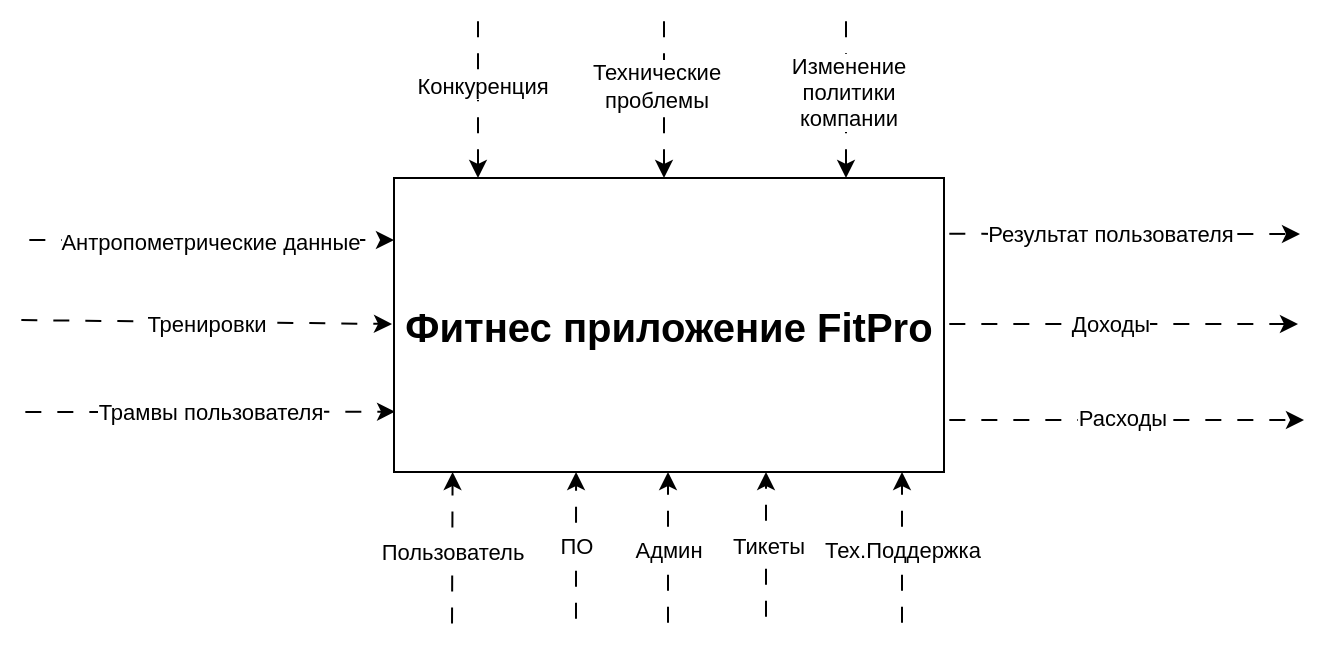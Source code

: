 <mxfile version="26.1.3">
  <diagram name="Страница — 1" id="E1jQX4m07dmZnOetyv6S">
    <mxGraphModel dx="875" dy="459" grid="0" gridSize="10" guides="1" tooltips="1" connect="1" arrows="1" fold="1" page="1" pageScale="1" pageWidth="1200" pageHeight="1600" math="0" shadow="0">
      <root>
        <mxCell id="0" />
        <mxCell id="1" parent="0" />
        <mxCell id="2Nk7u6I6C_ar8rQGjp3k-1" value="&lt;font style=&quot;font-size: 20px;&quot;&gt;&lt;b&gt;Фитнес приложение FitPro&lt;/b&gt;&lt;/font&gt;" style="rounded=0;whiteSpace=wrap;html=1;" vertex="1" parent="1">
          <mxGeometry x="465" y="229" width="275" height="147" as="geometry" />
        </mxCell>
        <mxCell id="2Nk7u6I6C_ar8rQGjp3k-3" value="" style="endArrow=classic;html=1;rounded=0;entryX=0.25;entryY=0;entryDx=0;entryDy=0;flowAnimation=1;" edge="1" parent="1">
          <mxGeometry width="50" height="50" relative="1" as="geometry">
            <mxPoint x="507" y="148" as="sourcePoint" />
            <mxPoint x="507" y="229" as="targetPoint" />
          </mxGeometry>
        </mxCell>
        <mxCell id="2Nk7u6I6C_ar8rQGjp3k-14" value="Конкуренция" style="edgeLabel;html=1;align=center;verticalAlign=middle;resizable=0;points=[];" vertex="1" connectable="0" parent="2Nk7u6I6C_ar8rQGjp3k-3">
          <mxGeometry x="-0.136" y="2" relative="1" as="geometry">
            <mxPoint as="offset" />
          </mxGeometry>
        </mxCell>
        <mxCell id="2Nk7u6I6C_ar8rQGjp3k-4" value="" style="endArrow=classic;html=1;rounded=0;entryX=0.25;entryY=0;entryDx=0;entryDy=0;flowAnimation=1;" edge="1" parent="1">
          <mxGeometry width="50" height="50" relative="1" as="geometry">
            <mxPoint x="600" y="148" as="sourcePoint" />
            <mxPoint x="600" y="229" as="targetPoint" />
          </mxGeometry>
        </mxCell>
        <mxCell id="2Nk7u6I6C_ar8rQGjp3k-15" value="Технические&lt;div&gt;проблемы&lt;/div&gt;" style="edgeLabel;html=1;align=center;verticalAlign=middle;resizable=0;points=[];" vertex="1" connectable="0" parent="2Nk7u6I6C_ar8rQGjp3k-4">
          <mxGeometry x="-0.136" y="-4" relative="1" as="geometry">
            <mxPoint as="offset" />
          </mxGeometry>
        </mxCell>
        <mxCell id="2Nk7u6I6C_ar8rQGjp3k-5" value="" style="endArrow=classic;html=1;rounded=0;entryX=0.25;entryY=0;entryDx=0;entryDy=0;flowAnimation=1;" edge="1" parent="1">
          <mxGeometry width="50" height="50" relative="1" as="geometry">
            <mxPoint x="691" y="148" as="sourcePoint" />
            <mxPoint x="691" y="229" as="targetPoint" />
          </mxGeometry>
        </mxCell>
        <mxCell id="2Nk7u6I6C_ar8rQGjp3k-16" value="Изменение&lt;div&gt;политики&lt;/div&gt;&lt;div&gt;компании&lt;/div&gt;" style="edgeLabel;html=1;align=center;verticalAlign=middle;resizable=0;points=[];" vertex="1" connectable="0" parent="2Nk7u6I6C_ar8rQGjp3k-5">
          <mxGeometry x="-0.062" y="1" relative="1" as="geometry">
            <mxPoint as="offset" />
          </mxGeometry>
        </mxCell>
        <mxCell id="2Nk7u6I6C_ar8rQGjp3k-17" value="" style="endArrow=classic;html=1;rounded=0;flowAnimation=1;" edge="1" parent="1">
          <mxGeometry width="50" height="50" relative="1" as="geometry">
            <mxPoint x="276" y="300" as="sourcePoint" />
            <mxPoint x="464" y="302" as="targetPoint" />
          </mxGeometry>
        </mxCell>
        <mxCell id="2Nk7u6I6C_ar8rQGjp3k-24" value="Тренировки" style="edgeLabel;html=1;align=center;verticalAlign=middle;resizable=0;points=[];" vertex="1" connectable="0" parent="2Nk7u6I6C_ar8rQGjp3k-17">
          <mxGeometry x="0.008" y="-1" relative="1" as="geometry">
            <mxPoint as="offset" />
          </mxGeometry>
        </mxCell>
        <mxCell id="2Nk7u6I6C_ar8rQGjp3k-18" value="" style="endArrow=classic;html=1;rounded=0;entryX=0.172;entryY=0.997;entryDx=0;entryDy=0;entryPerimeter=0;flowAnimation=1;" edge="1" parent="1">
          <mxGeometry width="50" height="50" relative="1" as="geometry">
            <mxPoint x="494" y="454.44" as="sourcePoint" />
            <mxPoint x="494.3" y="375.999" as="targetPoint" />
          </mxGeometry>
        </mxCell>
        <mxCell id="2Nk7u6I6C_ar8rQGjp3k-19" value="Пользователь" style="edgeLabel;html=1;align=center;verticalAlign=middle;resizable=0;points=[];" vertex="1" connectable="0" parent="2Nk7u6I6C_ar8rQGjp3k-18">
          <mxGeometry x="-0.006" relative="1" as="geometry">
            <mxPoint as="offset" />
          </mxGeometry>
        </mxCell>
        <mxCell id="2Nk7u6I6C_ar8rQGjp3k-20" value="" style="endArrow=classic;html=1;rounded=0;entryX=0.172;entryY=0.997;entryDx=0;entryDy=0;entryPerimeter=0;flowAnimation=1;" edge="1" parent="1">
          <mxGeometry width="50" height="50" relative="1" as="geometry">
            <mxPoint x="602" y="454" as="sourcePoint" />
            <mxPoint x="602" y="376" as="targetPoint" />
          </mxGeometry>
        </mxCell>
        <mxCell id="2Nk7u6I6C_ar8rQGjp3k-21" value="Админ" style="edgeLabel;html=1;align=center;verticalAlign=middle;resizable=0;points=[];" vertex="1" connectable="0" parent="2Nk7u6I6C_ar8rQGjp3k-20">
          <mxGeometry x="-0.006" relative="1" as="geometry">
            <mxPoint as="offset" />
          </mxGeometry>
        </mxCell>
        <mxCell id="2Nk7u6I6C_ar8rQGjp3k-22" value="" style="endArrow=classic;html=1;rounded=0;entryX=0.172;entryY=0.997;entryDx=0;entryDy=0;entryPerimeter=0;flowAnimation=1;" edge="1" parent="1">
          <mxGeometry width="50" height="50" relative="1" as="geometry">
            <mxPoint x="719" y="454" as="sourcePoint" />
            <mxPoint x="719" y="376" as="targetPoint" />
          </mxGeometry>
        </mxCell>
        <mxCell id="2Nk7u6I6C_ar8rQGjp3k-23" value="Тех.Поддержка" style="edgeLabel;html=1;align=center;verticalAlign=middle;resizable=0;points=[];" vertex="1" connectable="0" parent="2Nk7u6I6C_ar8rQGjp3k-22">
          <mxGeometry x="-0.006" relative="1" as="geometry">
            <mxPoint as="offset" />
          </mxGeometry>
        </mxCell>
        <mxCell id="2Nk7u6I6C_ar8rQGjp3k-26" value="" style="endArrow=classic;html=1;rounded=0;exitX=1;exitY=0.19;exitDx=0;exitDy=0;exitPerimeter=0;flowAnimation=1;" edge="1" parent="1" source="2Nk7u6I6C_ar8rQGjp3k-1">
          <mxGeometry width="50" height="50" relative="1" as="geometry">
            <mxPoint x="767" y="290" as="sourcePoint" />
            <mxPoint x="918" y="257" as="targetPoint" />
          </mxGeometry>
        </mxCell>
        <mxCell id="2Nk7u6I6C_ar8rQGjp3k-27" value="Результат пользователя" style="edgeLabel;html=1;align=center;verticalAlign=middle;resizable=0;points=[];" vertex="1" connectable="0" parent="2Nk7u6I6C_ar8rQGjp3k-26">
          <mxGeometry x="0.26" y="-2" relative="1" as="geometry">
            <mxPoint x="-29" y="-2" as="offset" />
          </mxGeometry>
        </mxCell>
        <mxCell id="2Nk7u6I6C_ar8rQGjp3k-28" value="" style="endArrow=classic;html=1;rounded=0;exitX=1;exitY=0.19;exitDx=0;exitDy=0;exitPerimeter=0;flowAnimation=1;" edge="1" parent="1">
          <mxGeometry width="50" height="50" relative="1" as="geometry">
            <mxPoint x="740" y="302" as="sourcePoint" />
            <mxPoint x="917" y="302" as="targetPoint" />
          </mxGeometry>
        </mxCell>
        <mxCell id="2Nk7u6I6C_ar8rQGjp3k-29" value="Доходы" style="edgeLabel;html=1;align=center;verticalAlign=middle;resizable=0;points=[];" vertex="1" connectable="0" parent="2Nk7u6I6C_ar8rQGjp3k-28">
          <mxGeometry x="0.26" y="-2" relative="1" as="geometry">
            <mxPoint x="-29" y="-2" as="offset" />
          </mxGeometry>
        </mxCell>
        <mxCell id="2Nk7u6I6C_ar8rQGjp3k-30" value="" style="endArrow=classic;html=1;rounded=0;exitX=1;exitY=0.19;exitDx=0;exitDy=0;exitPerimeter=0;flowAnimation=1;" edge="1" parent="1">
          <mxGeometry width="50" height="50" relative="1" as="geometry">
            <mxPoint x="740" y="350" as="sourcePoint" />
            <mxPoint x="920" y="350" as="targetPoint" />
          </mxGeometry>
        </mxCell>
        <mxCell id="2Nk7u6I6C_ar8rQGjp3k-33" value="Расходы" style="edgeLabel;html=1;align=center;verticalAlign=middle;resizable=0;points=[];" vertex="1" connectable="0" parent="2Nk7u6I6C_ar8rQGjp3k-30">
          <mxGeometry x="-0.035" y="3" relative="1" as="geometry">
            <mxPoint x="2" y="2" as="offset" />
          </mxGeometry>
        </mxCell>
        <mxCell id="2Nk7u6I6C_ar8rQGjp3k-36" value="" style="endArrow=classic;html=1;rounded=0;flowAnimation=1;" edge="1" parent="1">
          <mxGeometry width="50" height="50" relative="1" as="geometry">
            <mxPoint x="651" y="451" as="sourcePoint" />
            <mxPoint x="651" y="376" as="targetPoint" />
          </mxGeometry>
        </mxCell>
        <mxCell id="2Nk7u6I6C_ar8rQGjp3k-37" value="Тикеты" style="edgeLabel;html=1;align=center;verticalAlign=middle;resizable=0;points=[];" vertex="1" connectable="0" parent="2Nk7u6I6C_ar8rQGjp3k-36">
          <mxGeometry x="0.008" y="-1" relative="1" as="geometry">
            <mxPoint as="offset" />
          </mxGeometry>
        </mxCell>
        <mxCell id="2Nk7u6I6C_ar8rQGjp3k-40" value="" style="endArrow=classic;html=1;rounded=0;entryX=0.331;entryY=1;entryDx=0;entryDy=0;entryPerimeter=0;flowAnimation=1;" edge="1" parent="1" target="2Nk7u6I6C_ar8rQGjp3k-1">
          <mxGeometry width="50" height="50" relative="1" as="geometry">
            <mxPoint x="556" y="452" as="sourcePoint" />
            <mxPoint x="601" y="424" as="targetPoint" />
          </mxGeometry>
        </mxCell>
        <mxCell id="2Nk7u6I6C_ar8rQGjp3k-42" value="ПО" style="edgeLabel;html=1;align=center;verticalAlign=middle;resizable=0;points=[];" vertex="1" connectable="0" parent="2Nk7u6I6C_ar8rQGjp3k-40">
          <mxGeometry x="0.022" relative="1" as="geometry">
            <mxPoint as="offset" />
          </mxGeometry>
        </mxCell>
        <mxCell id="2Nk7u6I6C_ar8rQGjp3k-43" value="" style="endArrow=classic;html=1;rounded=0;entryX=0.002;entryY=0.795;entryDx=0;entryDy=0;entryPerimeter=0;flowAnimation=1;" edge="1" parent="1" target="2Nk7u6I6C_ar8rQGjp3k-1">
          <mxGeometry width="50" height="50" relative="1" as="geometry">
            <mxPoint x="278" y="346" as="sourcePoint" />
            <mxPoint x="405" y="330" as="targetPoint" />
          </mxGeometry>
        </mxCell>
        <mxCell id="2Nk7u6I6C_ar8rQGjp3k-44" value="Трамвы пользователя" style="edgeLabel;html=1;align=center;verticalAlign=middle;resizable=0;points=[];" vertex="1" connectable="0" parent="2Nk7u6I6C_ar8rQGjp3k-43">
          <mxGeometry x="0.013" relative="1" as="geometry">
            <mxPoint as="offset" />
          </mxGeometry>
        </mxCell>
        <mxCell id="2Nk7u6I6C_ar8rQGjp3k-45" value="" style="endArrow=classic;html=1;rounded=0;flowAnimation=1;" edge="1" parent="1">
          <mxGeometry width="50" height="50" relative="1" as="geometry">
            <mxPoint x="280" y="260" as="sourcePoint" />
            <mxPoint x="465" y="260" as="targetPoint" />
          </mxGeometry>
        </mxCell>
        <mxCell id="2Nk7u6I6C_ar8rQGjp3k-46" value="Антропометрические данные" style="edgeLabel;html=1;align=center;verticalAlign=middle;resizable=0;points=[];" vertex="1" connectable="0" parent="2Nk7u6I6C_ar8rQGjp3k-45">
          <mxGeometry x="0.008" y="-1" relative="1" as="geometry">
            <mxPoint as="offset" />
          </mxGeometry>
        </mxCell>
      </root>
    </mxGraphModel>
  </diagram>
</mxfile>
